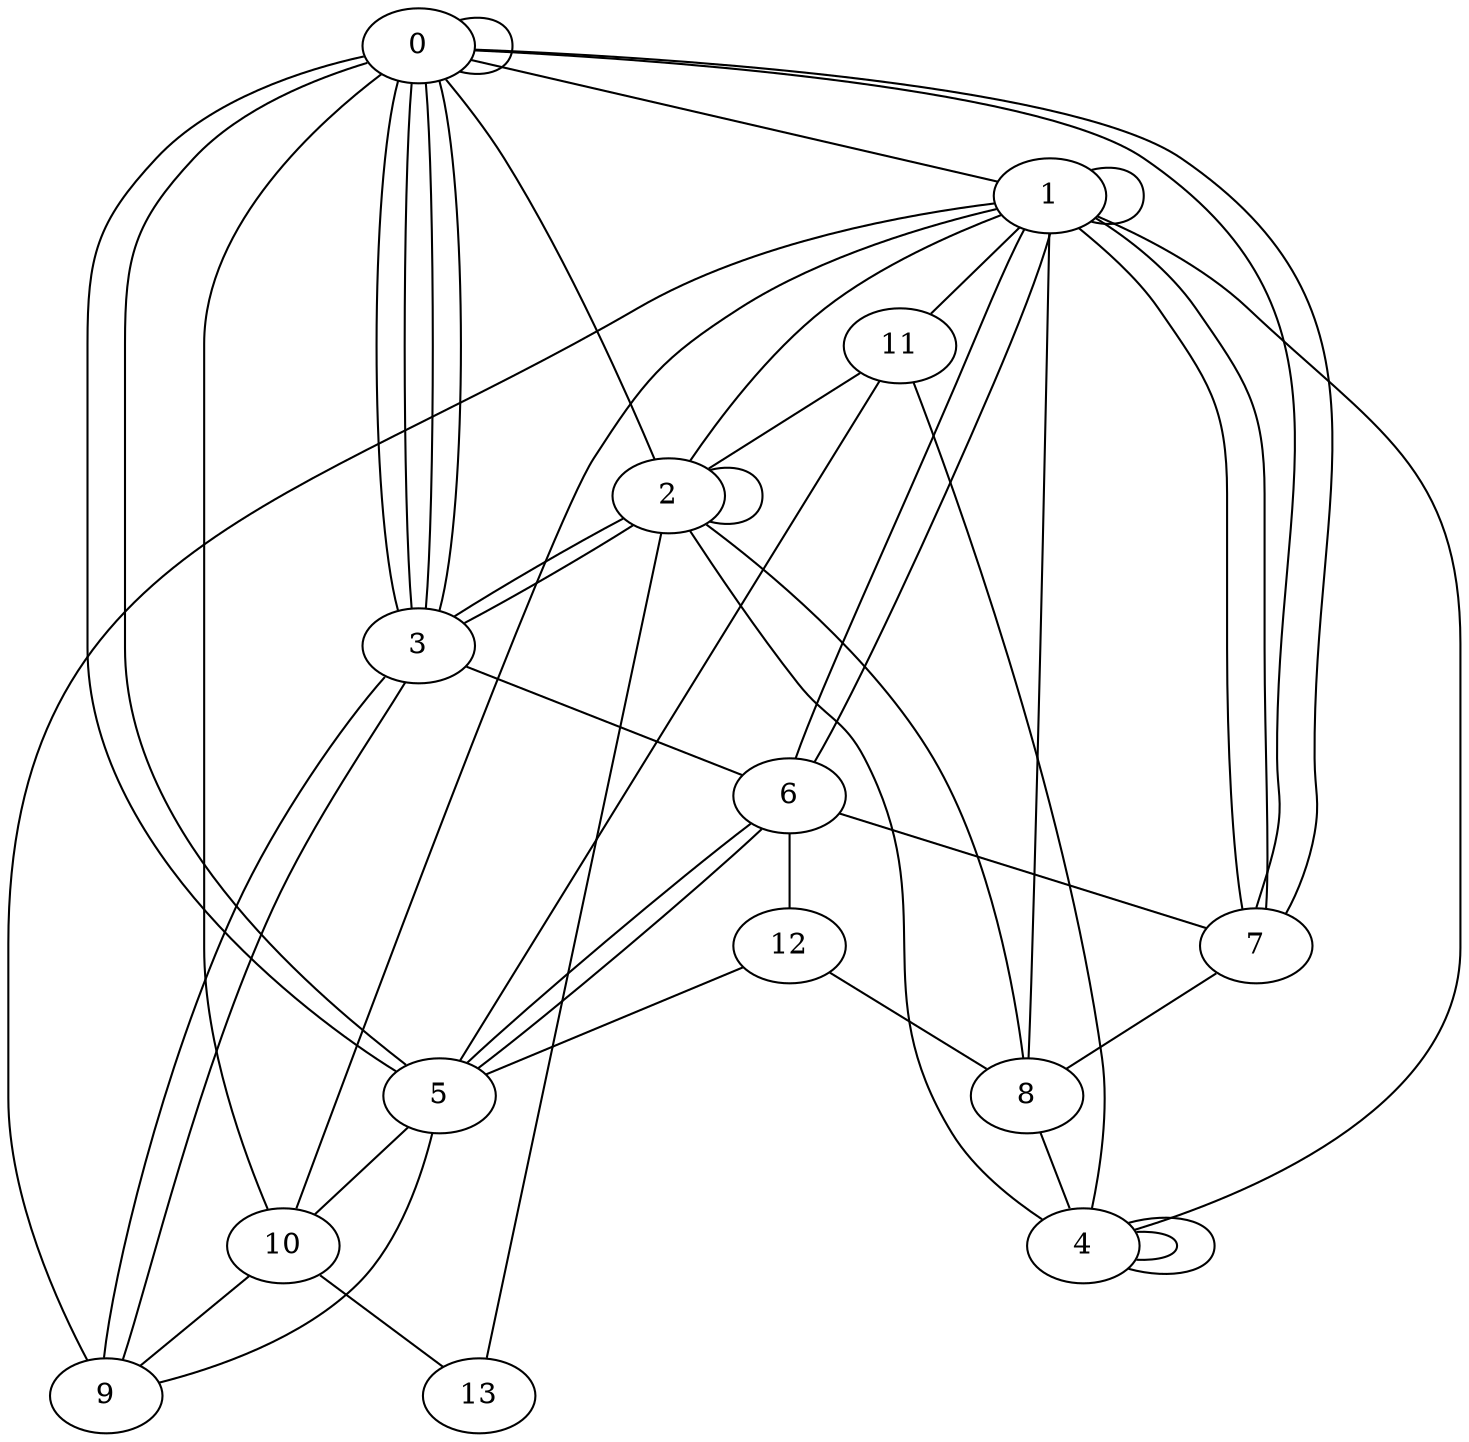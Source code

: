 graph G {
0;
1;
2;
3;
4;
5;
6;
7;
8;
9;
10;
11;
12;
13;
6--12 ;
9--1 ;
8--2 ;
6--5 ;
5--10 ;
10--0 ;
12--5 ;
8--4 ;
10--1 ;
2--2 ;
4--4 ;
0--5 ;
10--9 ;
9--3 ;
10--13 ;
1--1 ;
0--5 ;
3--0 ;
4--1 ;
6--1 ;
13--2 ;
0--3 ;
3--0 ;
8--1 ;
5--9 ;
3--6 ;
3--2 ;
7--0 ;
5--6 ;
2--3 ;
4--4 ;
1--11 ;
1--2 ;
7--0 ;
3--9 ;
0--1 ;
7--8 ;
1--6 ;
7--1 ;
11--4 ;
11--5 ;
0--0 ;
2--0 ;
4--2 ;
0--3 ;
6--7 ;
7--1 ;
11--2 ;
12--8 ;
}
